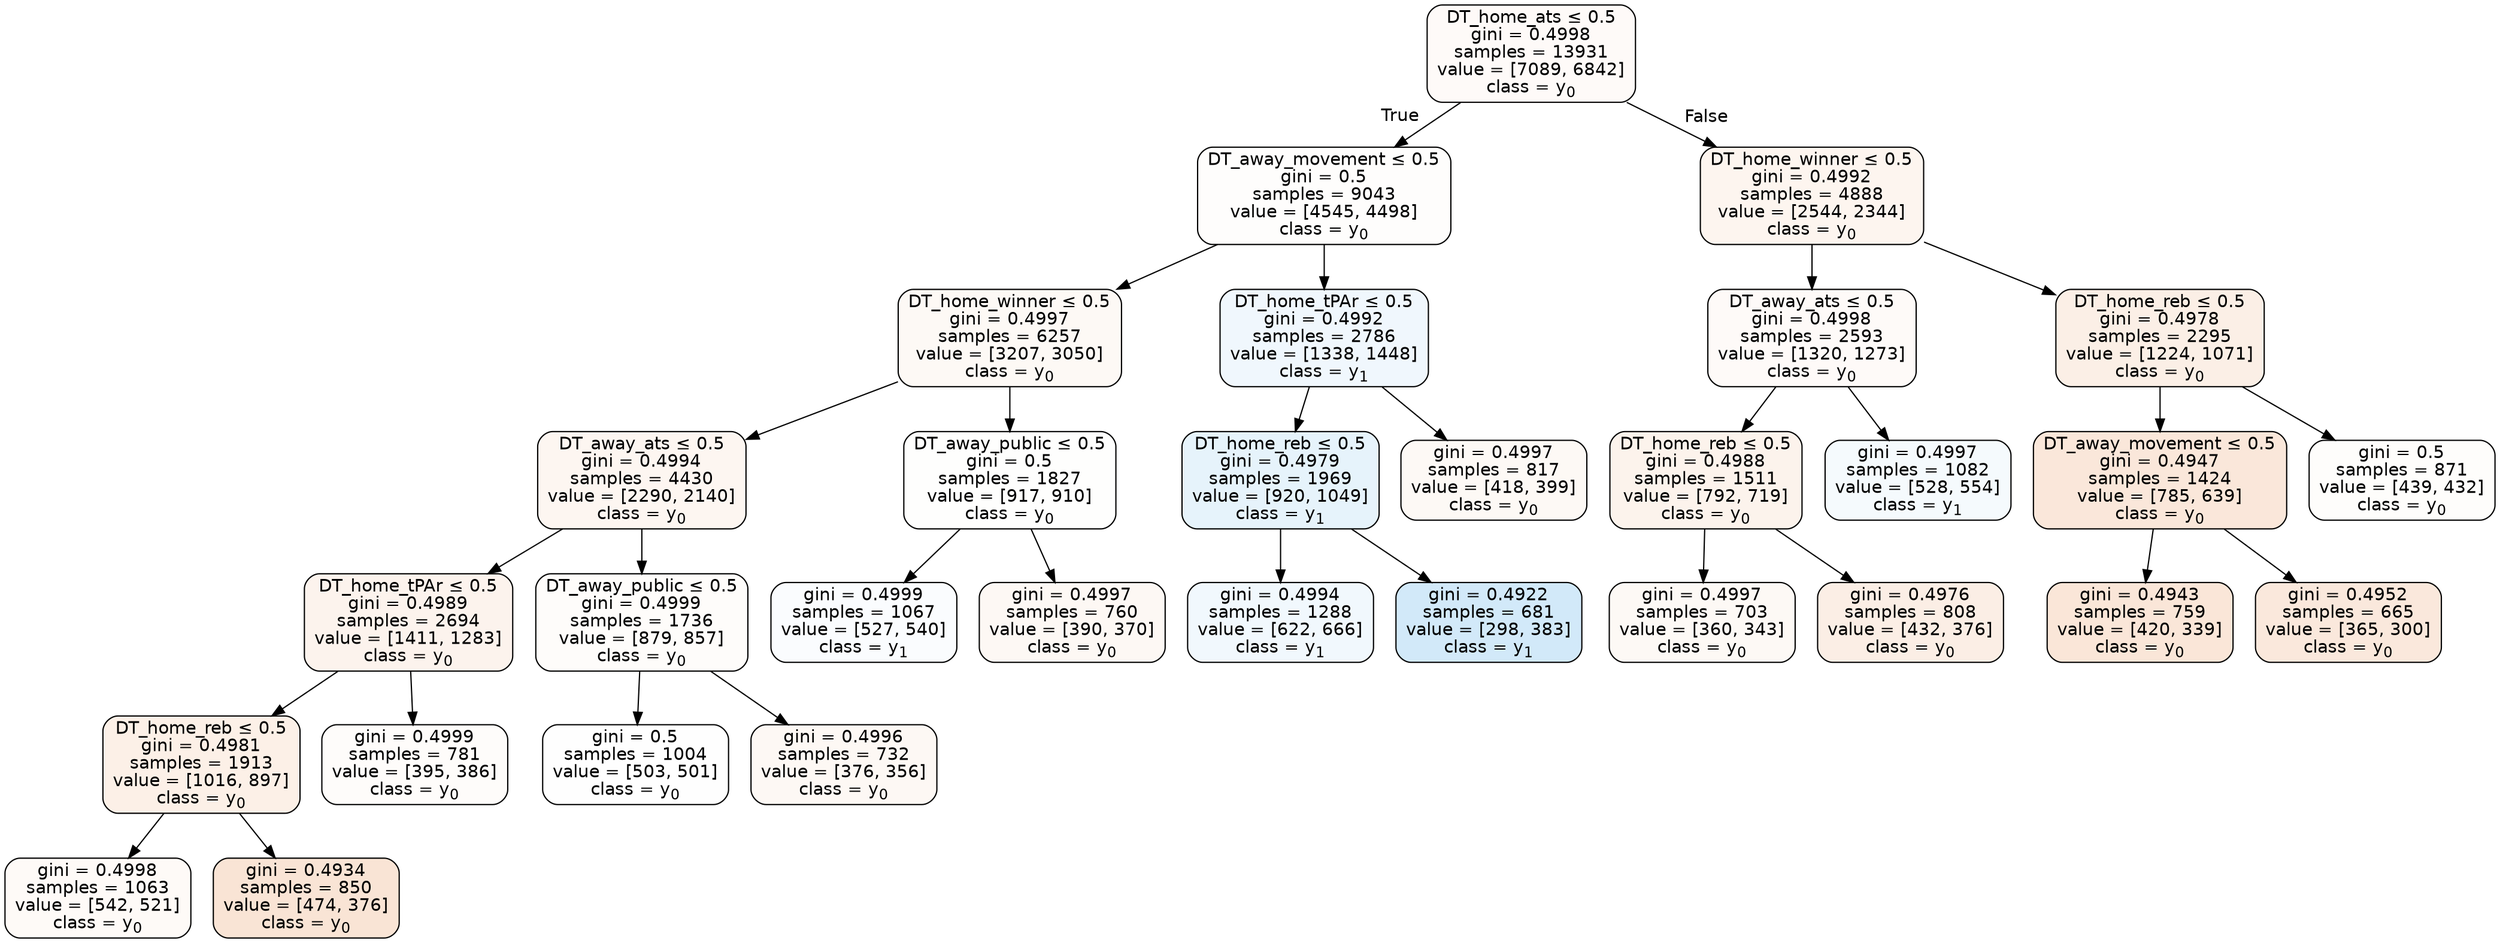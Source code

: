 digraph Tree {
node [shape=box, style="filled, rounded", color="black", fontname=helvetica] ;
edge [fontname=helvetica] ;
0 [label=<DT_home_ats &le; 0.5<br/>gini = 0.4998<br/>samples = 13931<br/>value = [7089, 6842]<br/>class = y<SUB>0</SUB>>, fillcolor="#e5813909"] ;
1 [label=<DT_away_movement &le; 0.5<br/>gini = 0.5<br/>samples = 9043<br/>value = [4545, 4498]<br/>class = y<SUB>0</SUB>>, fillcolor="#e5813903"] ;
0 -> 1 [labeldistance=2.5, labelangle=45, headlabel="True"] ;
2 [label=<DT_home_winner &le; 0.5<br/>gini = 0.4997<br/>samples = 6257<br/>value = [3207, 3050]<br/>class = y<SUB>0</SUB>>, fillcolor="#e581390c"] ;
1 -> 2 ;
3 [label=<DT_away_ats &le; 0.5<br/>gini = 0.4994<br/>samples = 4430<br/>value = [2290, 2140]<br/>class = y<SUB>0</SUB>>, fillcolor="#e5813911"] ;
2 -> 3 ;
4 [label=<DT_home_tPAr &le; 0.5<br/>gini = 0.4989<br/>samples = 2694<br/>value = [1411, 1283]<br/>class = y<SUB>0</SUB>>, fillcolor="#e5813917"] ;
3 -> 4 ;
5 [label=<DT_home_reb &le; 0.5<br/>gini = 0.4981<br/>samples = 1913<br/>value = [1016, 897]<br/>class = y<SUB>0</SUB>>, fillcolor="#e581391e"] ;
4 -> 5 ;
6 [label=<gini = 0.4998<br/>samples = 1063<br/>value = [542, 521]<br/>class = y<SUB>0</SUB>>, fillcolor="#e581390a"] ;
5 -> 6 ;
7 [label=<gini = 0.4934<br/>samples = 850<br/>value = [474, 376]<br/>class = y<SUB>0</SUB>>, fillcolor="#e5813935"] ;
5 -> 7 ;
8 [label=<gini = 0.4999<br/>samples = 781<br/>value = [395, 386]<br/>class = y<SUB>0</SUB>>, fillcolor="#e5813906"] ;
4 -> 8 ;
9 [label=<DT_away_public &le; 0.5<br/>gini = 0.4999<br/>samples = 1736<br/>value = [879, 857]<br/>class = y<SUB>0</SUB>>, fillcolor="#e5813906"] ;
3 -> 9 ;
10 [label=<gini = 0.5<br/>samples = 1004<br/>value = [503, 501]<br/>class = y<SUB>0</SUB>>, fillcolor="#e5813901"] ;
9 -> 10 ;
11 [label=<gini = 0.4996<br/>samples = 732<br/>value = [376, 356]<br/>class = y<SUB>0</SUB>>, fillcolor="#e581390e"] ;
9 -> 11 ;
12 [label=<DT_away_public &le; 0.5<br/>gini = 0.5<br/>samples = 1827<br/>value = [917, 910]<br/>class = y<SUB>0</SUB>>, fillcolor="#e5813902"] ;
2 -> 12 ;
13 [label=<gini = 0.4999<br/>samples = 1067<br/>value = [527, 540]<br/>class = y<SUB>1</SUB>>, fillcolor="#399de506"] ;
12 -> 13 ;
14 [label=<gini = 0.4997<br/>samples = 760<br/>value = [390, 370]<br/>class = y<SUB>0</SUB>>, fillcolor="#e581390d"] ;
12 -> 14 ;
15 [label=<DT_home_tPAr &le; 0.5<br/>gini = 0.4992<br/>samples = 2786<br/>value = [1338, 1448]<br/>class = y<SUB>1</SUB>>, fillcolor="#399de513"] ;
1 -> 15 ;
16 [label=<DT_home_reb &le; 0.5<br/>gini = 0.4979<br/>samples = 1969<br/>value = [920, 1049]<br/>class = y<SUB>1</SUB>>, fillcolor="#399de51f"] ;
15 -> 16 ;
17 [label=<gini = 0.4994<br/>samples = 1288<br/>value = [622, 666]<br/>class = y<SUB>1</SUB>>, fillcolor="#399de511"] ;
16 -> 17 ;
18 [label=<gini = 0.4922<br/>samples = 681<br/>value = [298, 383]<br/>class = y<SUB>1</SUB>>, fillcolor="#399de539"] ;
16 -> 18 ;
19 [label=<gini = 0.4997<br/>samples = 817<br/>value = [418, 399]<br/>class = y<SUB>0</SUB>>, fillcolor="#e581390c"] ;
15 -> 19 ;
20 [label=<DT_home_winner &le; 0.5<br/>gini = 0.4992<br/>samples = 4888<br/>value = [2544, 2344]<br/>class = y<SUB>0</SUB>>, fillcolor="#e5813914"] ;
0 -> 20 [labeldistance=2.5, labelangle=-45, headlabel="False"] ;
21 [label=<DT_away_ats &le; 0.5<br/>gini = 0.4998<br/>samples = 2593<br/>value = [1320, 1273]<br/>class = y<SUB>0</SUB>>, fillcolor="#e5813909"] ;
20 -> 21 ;
22 [label=<DT_home_reb &le; 0.5<br/>gini = 0.4988<br/>samples = 1511<br/>value = [792, 719]<br/>class = y<SUB>0</SUB>>, fillcolor="#e5813918"] ;
21 -> 22 ;
23 [label=<gini = 0.4997<br/>samples = 703<br/>value = [360, 343]<br/>class = y<SUB>0</SUB>>, fillcolor="#e581390c"] ;
22 -> 23 ;
24 [label=<gini = 0.4976<br/>samples = 808<br/>value = [432, 376]<br/>class = y<SUB>0</SUB>>, fillcolor="#e5813921"] ;
22 -> 24 ;
25 [label=<gini = 0.4997<br/>samples = 1082<br/>value = [528, 554]<br/>class = y<SUB>1</SUB>>, fillcolor="#399de50c"] ;
21 -> 25 ;
26 [label=<DT_home_reb &le; 0.5<br/>gini = 0.4978<br/>samples = 2295<br/>value = [1224, 1071]<br/>class = y<SUB>0</SUB>>, fillcolor="#e5813920"] ;
20 -> 26 ;
27 [label=<DT_away_movement &le; 0.5<br/>gini = 0.4947<br/>samples = 1424<br/>value = [785, 639]<br/>class = y<SUB>0</SUB>>, fillcolor="#e581392f"] ;
26 -> 27 ;
28 [label=<gini = 0.4943<br/>samples = 759<br/>value = [420, 339]<br/>class = y<SUB>0</SUB>>, fillcolor="#e5813931"] ;
27 -> 28 ;
29 [label=<gini = 0.4952<br/>samples = 665<br/>value = [365, 300]<br/>class = y<SUB>0</SUB>>, fillcolor="#e581392d"] ;
27 -> 29 ;
30 [label=<gini = 0.5<br/>samples = 871<br/>value = [439, 432]<br/>class = y<SUB>0</SUB>>, fillcolor="#e5813904"] ;
26 -> 30 ;
}